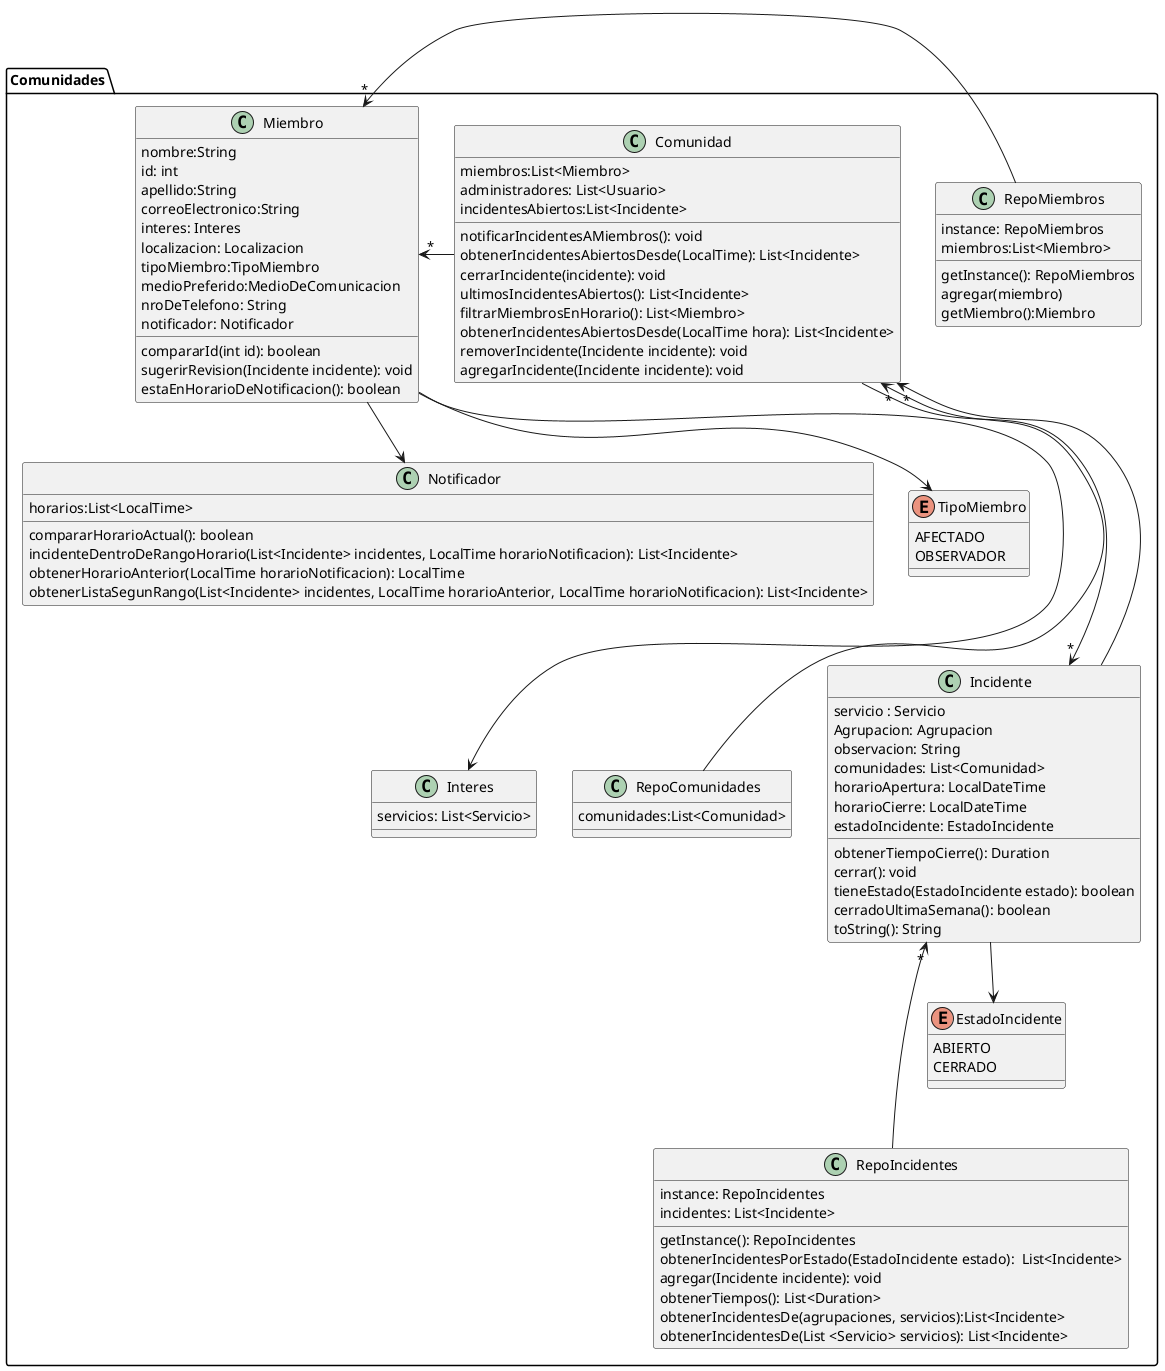 @startuml
'https://plantuml.com/class-diagram
package Comunidades{
    class Comunidad{
        miembros:List<Miembro>
        administradores: List<Usuario>
        incidentesAbiertos:List<Incidente>
        notificarIncidentesAMiembros(): void
        obtenerIncidentesAbiertosDesde(LocalTime): List<Incidente>
        cerrarIncidente(incidente): void
        ultimosIncidentesAbiertos(): List<Incidente>
        filtrarMiembrosEnHorario(): List<Miembro>
        obtenerIncidentesAbiertosDesde(LocalTime hora): List<Incidente>
        removerIncidente(Incidente incidente): void
        agregarIncidente(Incidente incidente): void

    }

    class RepoComunidades{
        comunidades:List<Comunidad>
    }

    class Notificador {
         horarios:List<LocalTime>
         compararHorarioActual(): boolean
         incidenteDentroDeRangoHorario(List<Incidente> incidentes, LocalTime horarioNotificacion): List<Incidente>
         obtenerHorarioAnterior(LocalTime horarioNotificacion): LocalTime
         obtenerListaSegunRango(List<Incidente> incidentes, LocalTime horarioAnterior, LocalTime horarioNotificacion): List<Incidente>
    }

    class Miembro{
        nombre:String
        id: int
        apellido:String
        correoElectronico:String
        interes: Interes
        localizacion: Localizacion
        tipoMiembro:TipoMiembro
        medioPreferido:MedioDeComunicacion
        nroDeTelefono: String
        notificador: Notificador
        compararId(int id): boolean
        sugerirRevision(Incidente incidente): void
        estaEnHorarioDeNotificacion(): boolean
    }

    enum TipoMiembro{
        AFECTADO
        OBSERVADOR
    }

    class RepoMiembros{
        instance: RepoMiembros
        miembros:List<Miembro>
        getInstance(): RepoMiembros
        agregar(miembro)
        getMiembro():Miembro
    }

    class Interes{
        servicios: List<Servicio>
    }

    class  Incidente{
        servicio : Servicio
        Agrupacion: Agrupacion
        observacion: String
        comunidades: List<Comunidad>
        horarioApertura: LocalDateTime
        horarioCierre: LocalDateTime
        estadoIncidente: EstadoIncidente
        obtenerTiempoCierre(): Duration
        cerrar(): void
        tieneEstado(EstadoIncidente estado): boolean
        cerradoUltimaSemana(): boolean
        toString(): String
    }

    class RepoIncidentes{
        instance: RepoIncidentes
        incidentes: List<Incidente>
        getInstance(): RepoIncidentes
        obtenerIncidentesPorEstado(EstadoIncidente estado):  List<Incidente>
        agregar(Incidente incidente): void
        obtenerTiempos(): List<Duration>
        obtenerIncidentesDe(agrupaciones, servicios):List<Incidente>
        obtenerIncidentesDe(List <Servicio> servicios): List<Incidente>
    }

    enum EstadoIncidente {
        ABIERTO
        CERRADO
    }

    Incidente-->"*"Comunidad
    Incidente-->EstadoIncidente
    Comunidad--->"*"Incidente
    RepoIncidentes --up->"*" Incidente
    RepoMiembros -left->"*" Miembro
    Comunidad -left->"*" Miembro
    RepoComunidades -up-->"*" Comunidad
    Miembro-down->TipoMiembro
    Miembro-down-->Interes
    Miembro-->Notificador
}


@enduml